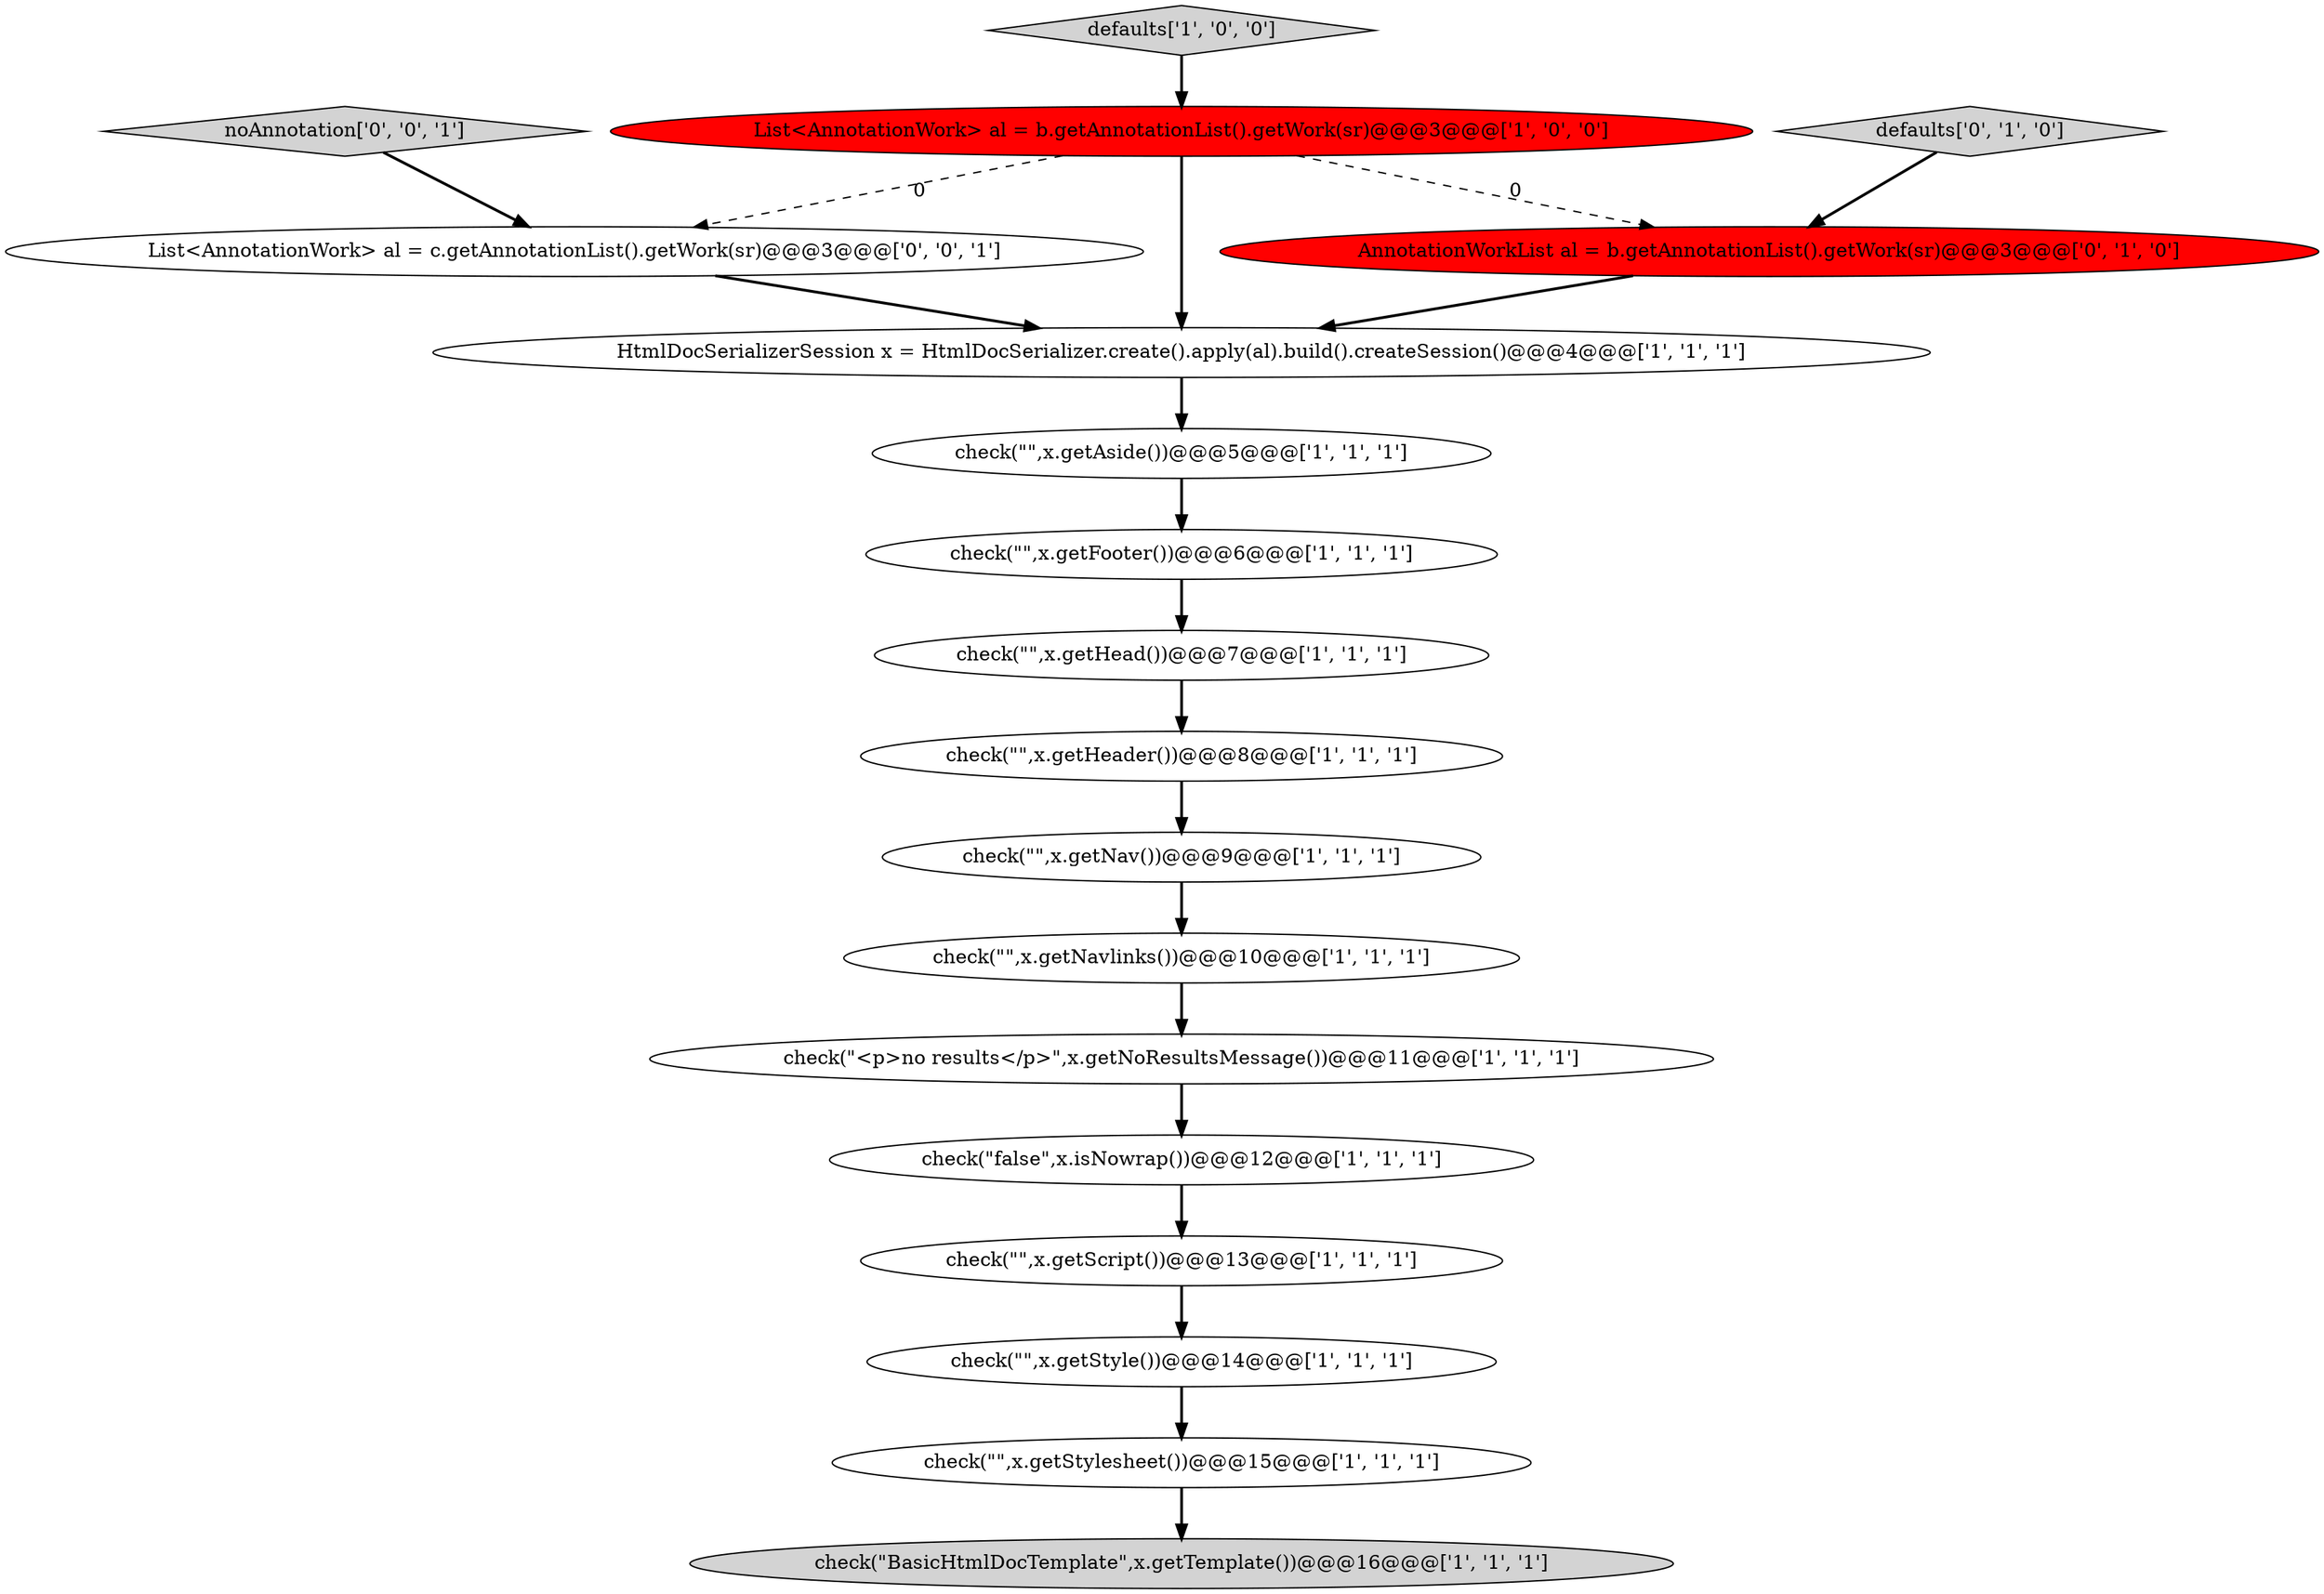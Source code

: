 digraph {
14 [style = filled, label = "check(\"\",x.getHeader())@@@8@@@['1', '1', '1']", fillcolor = white, shape = ellipse image = "AAA0AAABBB1BBB"];
15 [style = filled, label = "defaults['0', '1', '0']", fillcolor = lightgray, shape = diamond image = "AAA0AAABBB2BBB"];
0 [style = filled, label = "check(\"\",x.getAside())@@@5@@@['1', '1', '1']", fillcolor = white, shape = ellipse image = "AAA0AAABBB1BBB"];
5 [style = filled, label = "check(\"\",x.getNav())@@@9@@@['1', '1', '1']", fillcolor = white, shape = ellipse image = "AAA0AAABBB1BBB"];
6 [style = filled, label = "HtmlDocSerializerSession x = HtmlDocSerializer.create().apply(al).build().createSession()@@@4@@@['1', '1', '1']", fillcolor = white, shape = ellipse image = "AAA0AAABBB1BBB"];
13 [style = filled, label = "check(\"\",x.getFooter())@@@6@@@['1', '1', '1']", fillcolor = white, shape = ellipse image = "AAA0AAABBB1BBB"];
11 [style = filled, label = "check(\"\",x.getStylesheet())@@@15@@@['1', '1', '1']", fillcolor = white, shape = ellipse image = "AAA0AAABBB1BBB"];
17 [style = filled, label = "noAnnotation['0', '0', '1']", fillcolor = lightgray, shape = diamond image = "AAA0AAABBB3BBB"];
7 [style = filled, label = "defaults['1', '0', '0']", fillcolor = lightgray, shape = diamond image = "AAA0AAABBB1BBB"];
3 [style = filled, label = "check(\"\",x.getNavlinks())@@@10@@@['1', '1', '1']", fillcolor = white, shape = ellipse image = "AAA0AAABBB1BBB"];
18 [style = filled, label = "List<AnnotationWork> al = c.getAnnotationList().getWork(sr)@@@3@@@['0', '0', '1']", fillcolor = white, shape = ellipse image = "AAA0AAABBB3BBB"];
1 [style = filled, label = "List<AnnotationWork> al = b.getAnnotationList().getWork(sr)@@@3@@@['1', '0', '0']", fillcolor = red, shape = ellipse image = "AAA1AAABBB1BBB"];
4 [style = filled, label = "check(\"<p>no results</p>\",x.getNoResultsMessage())@@@11@@@['1', '1', '1']", fillcolor = white, shape = ellipse image = "AAA0AAABBB1BBB"];
8 [style = filled, label = "check(\"\",x.getScript())@@@13@@@['1', '1', '1']", fillcolor = white, shape = ellipse image = "AAA0AAABBB1BBB"];
2 [style = filled, label = "check(\"\",x.getHead())@@@7@@@['1', '1', '1']", fillcolor = white, shape = ellipse image = "AAA0AAABBB1BBB"];
16 [style = filled, label = "AnnotationWorkList al = b.getAnnotationList().getWork(sr)@@@3@@@['0', '1', '0']", fillcolor = red, shape = ellipse image = "AAA1AAABBB2BBB"];
10 [style = filled, label = "check(\"BasicHtmlDocTemplate\",x.getTemplate())@@@16@@@['1', '1', '1']", fillcolor = lightgray, shape = ellipse image = "AAA0AAABBB1BBB"];
12 [style = filled, label = "check(\"false\",x.isNowrap())@@@12@@@['1', '1', '1']", fillcolor = white, shape = ellipse image = "AAA0AAABBB1BBB"];
9 [style = filled, label = "check(\"\",x.getStyle())@@@14@@@['1', '1', '1']", fillcolor = white, shape = ellipse image = "AAA0AAABBB1BBB"];
8->9 [style = bold, label=""];
5->3 [style = bold, label=""];
4->12 [style = bold, label=""];
1->6 [style = bold, label=""];
6->0 [style = bold, label=""];
7->1 [style = bold, label=""];
1->18 [style = dashed, label="0"];
9->11 [style = bold, label=""];
0->13 [style = bold, label=""];
15->16 [style = bold, label=""];
16->6 [style = bold, label=""];
11->10 [style = bold, label=""];
3->4 [style = bold, label=""];
12->8 [style = bold, label=""];
18->6 [style = bold, label=""];
14->5 [style = bold, label=""];
17->18 [style = bold, label=""];
2->14 [style = bold, label=""];
1->16 [style = dashed, label="0"];
13->2 [style = bold, label=""];
}

